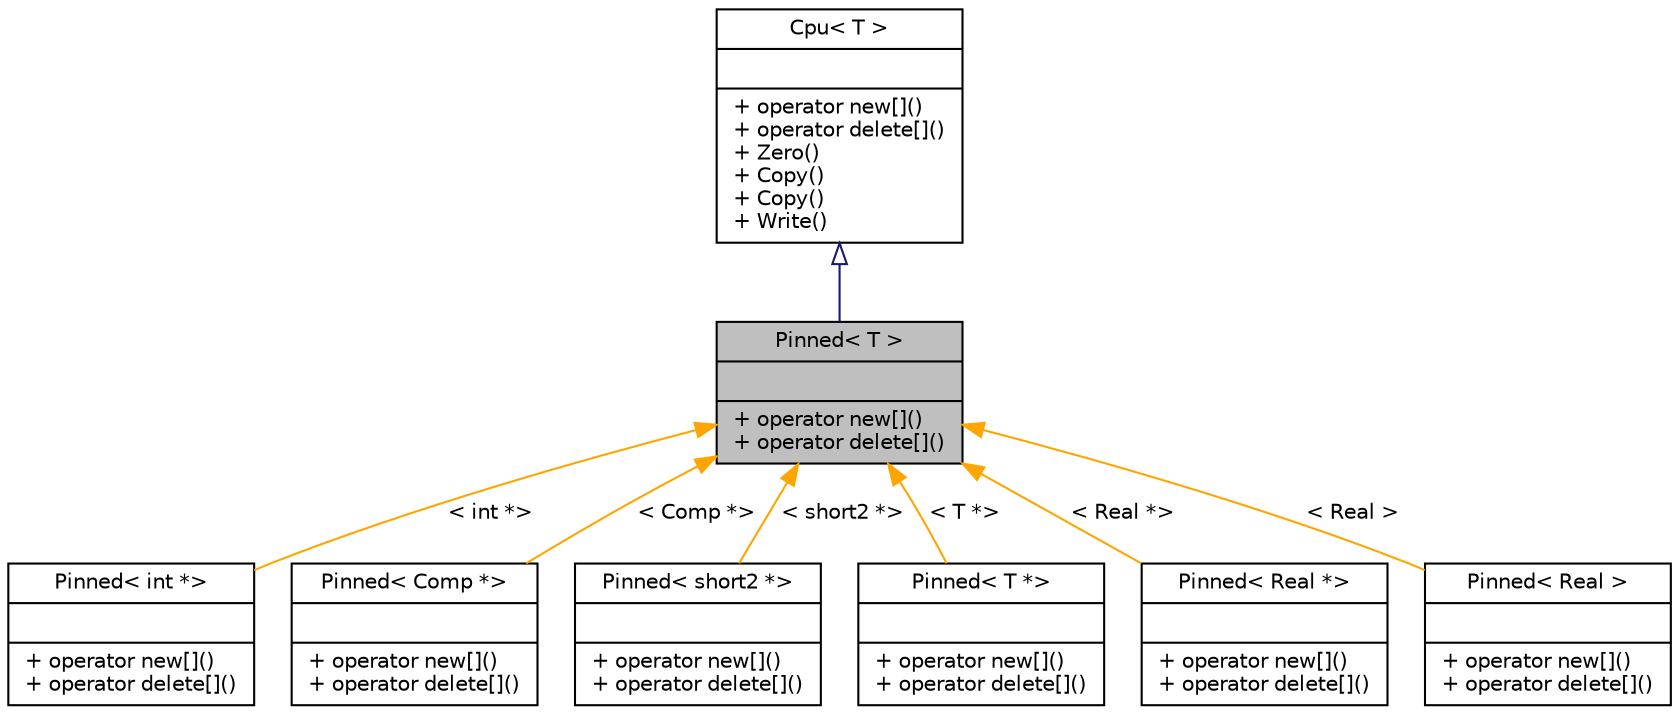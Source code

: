 digraph "Pinned&lt; T &gt;"
{
 // INTERACTIVE_SVG=YES
  bgcolor="transparent";
  edge [fontname="Helvetica",fontsize="10",labelfontname="Helvetica",labelfontsize="10"];
  node [fontname="Helvetica",fontsize="10",shape=record];
  Node0 [label="{Pinned\< T \>\n||+ operator new[]()\l+ operator delete[]()\l}",height=0.2,width=0.4,color="black", fillcolor="grey75", style="filled", fontcolor="black"];
  Node1 -> Node0 [dir="back",color="midnightblue",fontsize="10",style="solid",arrowtail="onormal",fontname="Helvetica"];
  Node1 [label="{Cpu\< T \>\n||+ operator new[]()\l+ operator delete[]()\l+ Zero()\l+ Copy()\l+ Copy()\l+ Write()\l}",height=0.2,width=0.4,color="black",URL="$dd/d45/class_cpu.html"];
  Node0 -> Node2 [dir="back",color="orange",fontsize="10",style="solid",label=" \< int *\>" ,fontname="Helvetica"];
  Node2 [label="{Pinned\< int *\>\n||+ operator new[]()\l+ operator delete[]()\l}",height=0.2,width=0.4,color="black",URL="$df/db5/class_pinned.html"];
  Node0 -> Node3 [dir="back",color="orange",fontsize="10",style="solid",label=" \< Comp *\>" ,fontname="Helvetica"];
  Node3 [label="{Pinned\< Comp *\>\n||+ operator new[]()\l+ operator delete[]()\l}",height=0.2,width=0.4,color="black",URL="$df/db5/class_pinned.html"];
  Node0 -> Node4 [dir="back",color="orange",fontsize="10",style="solid",label=" \< short2 *\>" ,fontname="Helvetica"];
  Node4 [label="{Pinned\< short2 *\>\n||+ operator new[]()\l+ operator delete[]()\l}",height=0.2,width=0.4,color="black",URL="$df/db5/class_pinned.html"];
  Node0 -> Node5 [dir="back",color="orange",fontsize="10",style="solid",label=" \< T *\>" ,fontname="Helvetica"];
  Node5 [label="{Pinned\< T *\>\n||+ operator new[]()\l+ operator delete[]()\l}",height=0.2,width=0.4,color="black",URL="$df/db5/class_pinned.html"];
  Node0 -> Node6 [dir="back",color="orange",fontsize="10",style="solid",label=" \< Real *\>" ,fontname="Helvetica"];
  Node6 [label="{Pinned\< Real *\>\n||+ operator new[]()\l+ operator delete[]()\l}",height=0.2,width=0.4,color="black",URL="$df/db5/class_pinned.html"];
  Node0 -> Node7 [dir="back",color="orange",fontsize="10",style="solid",label=" \< Real \>" ,fontname="Helvetica"];
  Node7 [label="{Pinned\< Real \>\n||+ operator new[]()\l+ operator delete[]()\l}",height=0.2,width=0.4,color="black",URL="$df/db5/class_pinned.html"];
}
